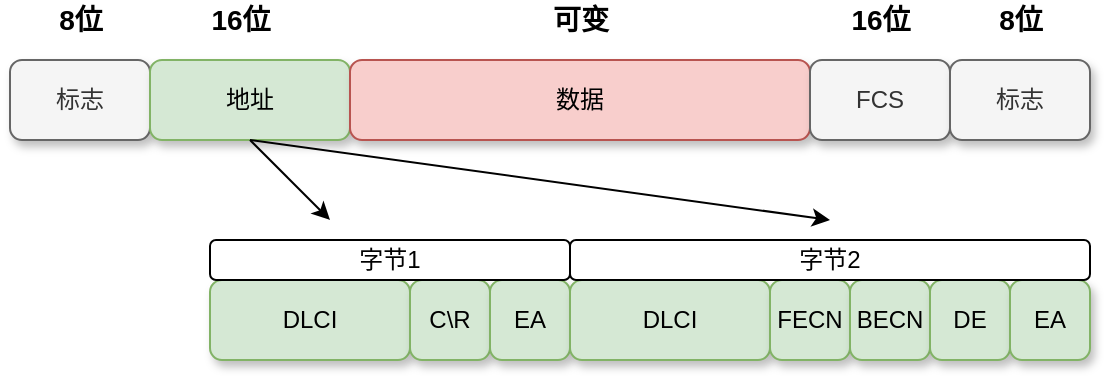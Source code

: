 <mxfile version="14.1.5" type="device"><diagram id="WaNq-H7Qo5FbnMIvF4bp" name="第 1 页"><mxGraphModel dx="621" dy="552" grid="1" gridSize="10" guides="1" tooltips="1" connect="1" arrows="1" fold="1" page="1" pageScale="1" pageWidth="827" pageHeight="1169" math="0" shadow="0"><root><mxCell id="0"/><mxCell id="1" parent="0"/><mxCell id="LAgmYP7AhCpAUHzjF22Q-1" value="标志" style="rounded=1;whiteSpace=wrap;html=1;fillColor=#f5f5f5;strokeColor=#666666;glass=0;shadow=1;fontColor=#333333;" parent="1" vertex="1"><mxGeometry x="140" y="230" width="70" height="40" as="geometry"/></mxCell><mxCell id="LAgmYP7AhCpAUHzjF22Q-2" value="地址" style="rounded=1;whiteSpace=wrap;html=1;fillColor=#d5e8d4;strokeColor=#82b366;glass=0;shadow=1;" parent="1" vertex="1"><mxGeometry x="210" y="230" width="100" height="40" as="geometry"/></mxCell><mxCell id="LAgmYP7AhCpAUHzjF22Q-7" value="8位" style="text;html=1;align=center;verticalAlign=middle;resizable=0;points=[];autosize=1;fontStyle=1;fontSize=14;" parent="1" vertex="1"><mxGeometry x="155" y="200" width="40" height="20" as="geometry"/></mxCell><mxCell id="TEhJFt-w2IBgTGT7IHtV-4" value="数据" style="rounded=1;whiteSpace=wrap;html=1;fillColor=#f8cecc;strokeColor=#b85450;glass=0;shadow=1;" parent="1" vertex="1"><mxGeometry x="310" y="230" width="230" height="40" as="geometry"/></mxCell><mxCell id="TEhJFt-w2IBgTGT7IHtV-5" value="FCS" style="rounded=1;whiteSpace=wrap;html=1;fillColor=#f5f5f5;strokeColor=#666666;glass=0;shadow=1;fontColor=#333333;" parent="1" vertex="1"><mxGeometry x="540" y="230" width="70" height="40" as="geometry"/></mxCell><mxCell id="TEhJFt-w2IBgTGT7IHtV-7" value="16位" style="text;html=1;align=center;verticalAlign=middle;resizable=0;points=[];autosize=1;fontStyle=1;fontSize=14;" parent="1" vertex="1"><mxGeometry x="230" y="200" width="50" height="20" as="geometry"/></mxCell><mxCell id="TEhJFt-w2IBgTGT7IHtV-9" value="可变" style="text;html=1;align=center;verticalAlign=middle;resizable=0;points=[];autosize=1;fontStyle=1;fontSize=14;" parent="1" vertex="1"><mxGeometry x="405" y="200" width="40" height="20" as="geometry"/></mxCell><mxCell id="TEhJFt-w2IBgTGT7IHtV-11" value="16位" style="text;html=1;align=center;verticalAlign=middle;resizable=0;points=[];autosize=1;fontStyle=1;fontSize=14;" parent="1" vertex="1"><mxGeometry x="550" y="200" width="50" height="20" as="geometry"/></mxCell><mxCell id="TEhJFt-w2IBgTGT7IHtV-12" value="8位" style="text;html=1;align=center;verticalAlign=middle;resizable=0;points=[];autosize=1;fontStyle=1;fontSize=14;" parent="1" vertex="1"><mxGeometry x="625" y="200" width="40" height="20" as="geometry"/></mxCell><mxCell id="X5HhElaqPM6Uoze8FSIN-1" value="标志" style="rounded=1;whiteSpace=wrap;html=1;fillColor=#f5f5f5;strokeColor=#666666;glass=0;shadow=1;fontColor=#333333;" vertex="1" parent="1"><mxGeometry x="610" y="230" width="70" height="40" as="geometry"/></mxCell><mxCell id="X5HhElaqPM6Uoze8FSIN-2" value="" style="endArrow=classic;html=1;exitX=0.5;exitY=1;exitDx=0;exitDy=0;" edge="1" parent="1" source="LAgmYP7AhCpAUHzjF22Q-2"><mxGeometry width="50" height="50" relative="1" as="geometry"><mxPoint x="330" y="380" as="sourcePoint"/><mxPoint x="300" y="310" as="targetPoint"/></mxGeometry></mxCell><mxCell id="X5HhElaqPM6Uoze8FSIN-3" value="DLCI" style="rounded=1;whiteSpace=wrap;html=1;fillColor=#d5e8d4;strokeColor=#82b366;glass=0;shadow=1;" vertex="1" parent="1"><mxGeometry x="240" y="340" width="100" height="40" as="geometry"/></mxCell><mxCell id="X5HhElaqPM6Uoze8FSIN-4" value="C\R" style="rounded=1;whiteSpace=wrap;html=1;fillColor=#d5e8d4;strokeColor=#82b366;glass=0;shadow=1;" vertex="1" parent="1"><mxGeometry x="340" y="340" width="40" height="40" as="geometry"/></mxCell><mxCell id="X5HhElaqPM6Uoze8FSIN-5" value="EA" style="rounded=1;whiteSpace=wrap;html=1;fillColor=#d5e8d4;strokeColor=#82b366;glass=0;shadow=1;" vertex="1" parent="1"><mxGeometry x="380" y="340" width="40" height="40" as="geometry"/></mxCell><mxCell id="X5HhElaqPM6Uoze8FSIN-6" value="DLCI" style="rounded=1;whiteSpace=wrap;html=1;fillColor=#d5e8d4;strokeColor=#82b366;glass=0;shadow=1;" vertex="1" parent="1"><mxGeometry x="420" y="340" width="100" height="40" as="geometry"/></mxCell><mxCell id="X5HhElaqPM6Uoze8FSIN-7" value="FECN" style="rounded=1;whiteSpace=wrap;html=1;fillColor=#d5e8d4;strokeColor=#82b366;glass=0;shadow=1;" vertex="1" parent="1"><mxGeometry x="520" y="340" width="40" height="40" as="geometry"/></mxCell><mxCell id="X5HhElaqPM6Uoze8FSIN-8" value="BECN" style="rounded=1;whiteSpace=wrap;html=1;fillColor=#d5e8d4;strokeColor=#82b366;glass=0;shadow=1;" vertex="1" parent="1"><mxGeometry x="560" y="340" width="40" height="40" as="geometry"/></mxCell><mxCell id="X5HhElaqPM6Uoze8FSIN-9" value="DE" style="rounded=1;whiteSpace=wrap;html=1;fillColor=#d5e8d4;strokeColor=#82b366;glass=0;shadow=1;" vertex="1" parent="1"><mxGeometry x="600" y="340" width="40" height="40" as="geometry"/></mxCell><mxCell id="X5HhElaqPM6Uoze8FSIN-11" value="EA" style="rounded=1;whiteSpace=wrap;html=1;fillColor=#d5e8d4;strokeColor=#82b366;glass=0;shadow=1;" vertex="1" parent="1"><mxGeometry x="640" y="340" width="40" height="40" as="geometry"/></mxCell><mxCell id="X5HhElaqPM6Uoze8FSIN-12" value="字节1" style="rounded=1;whiteSpace=wrap;html=1;" vertex="1" parent="1"><mxGeometry x="240" y="320" width="180" height="20" as="geometry"/></mxCell><mxCell id="X5HhElaqPM6Uoze8FSIN-13" value="字节2" style="rounded=1;whiteSpace=wrap;html=1;" vertex="1" parent="1"><mxGeometry x="420" y="320" width="260" height="20" as="geometry"/></mxCell><mxCell id="X5HhElaqPM6Uoze8FSIN-14" value="" style="endArrow=classic;html=1;exitX=0.5;exitY=1;exitDx=0;exitDy=0;" edge="1" parent="1" source="LAgmYP7AhCpAUHzjF22Q-2"><mxGeometry width="50" height="50" relative="1" as="geometry"><mxPoint x="370" y="380" as="sourcePoint"/><mxPoint x="550" y="310" as="targetPoint"/></mxGeometry></mxCell></root></mxGraphModel></diagram></mxfile>